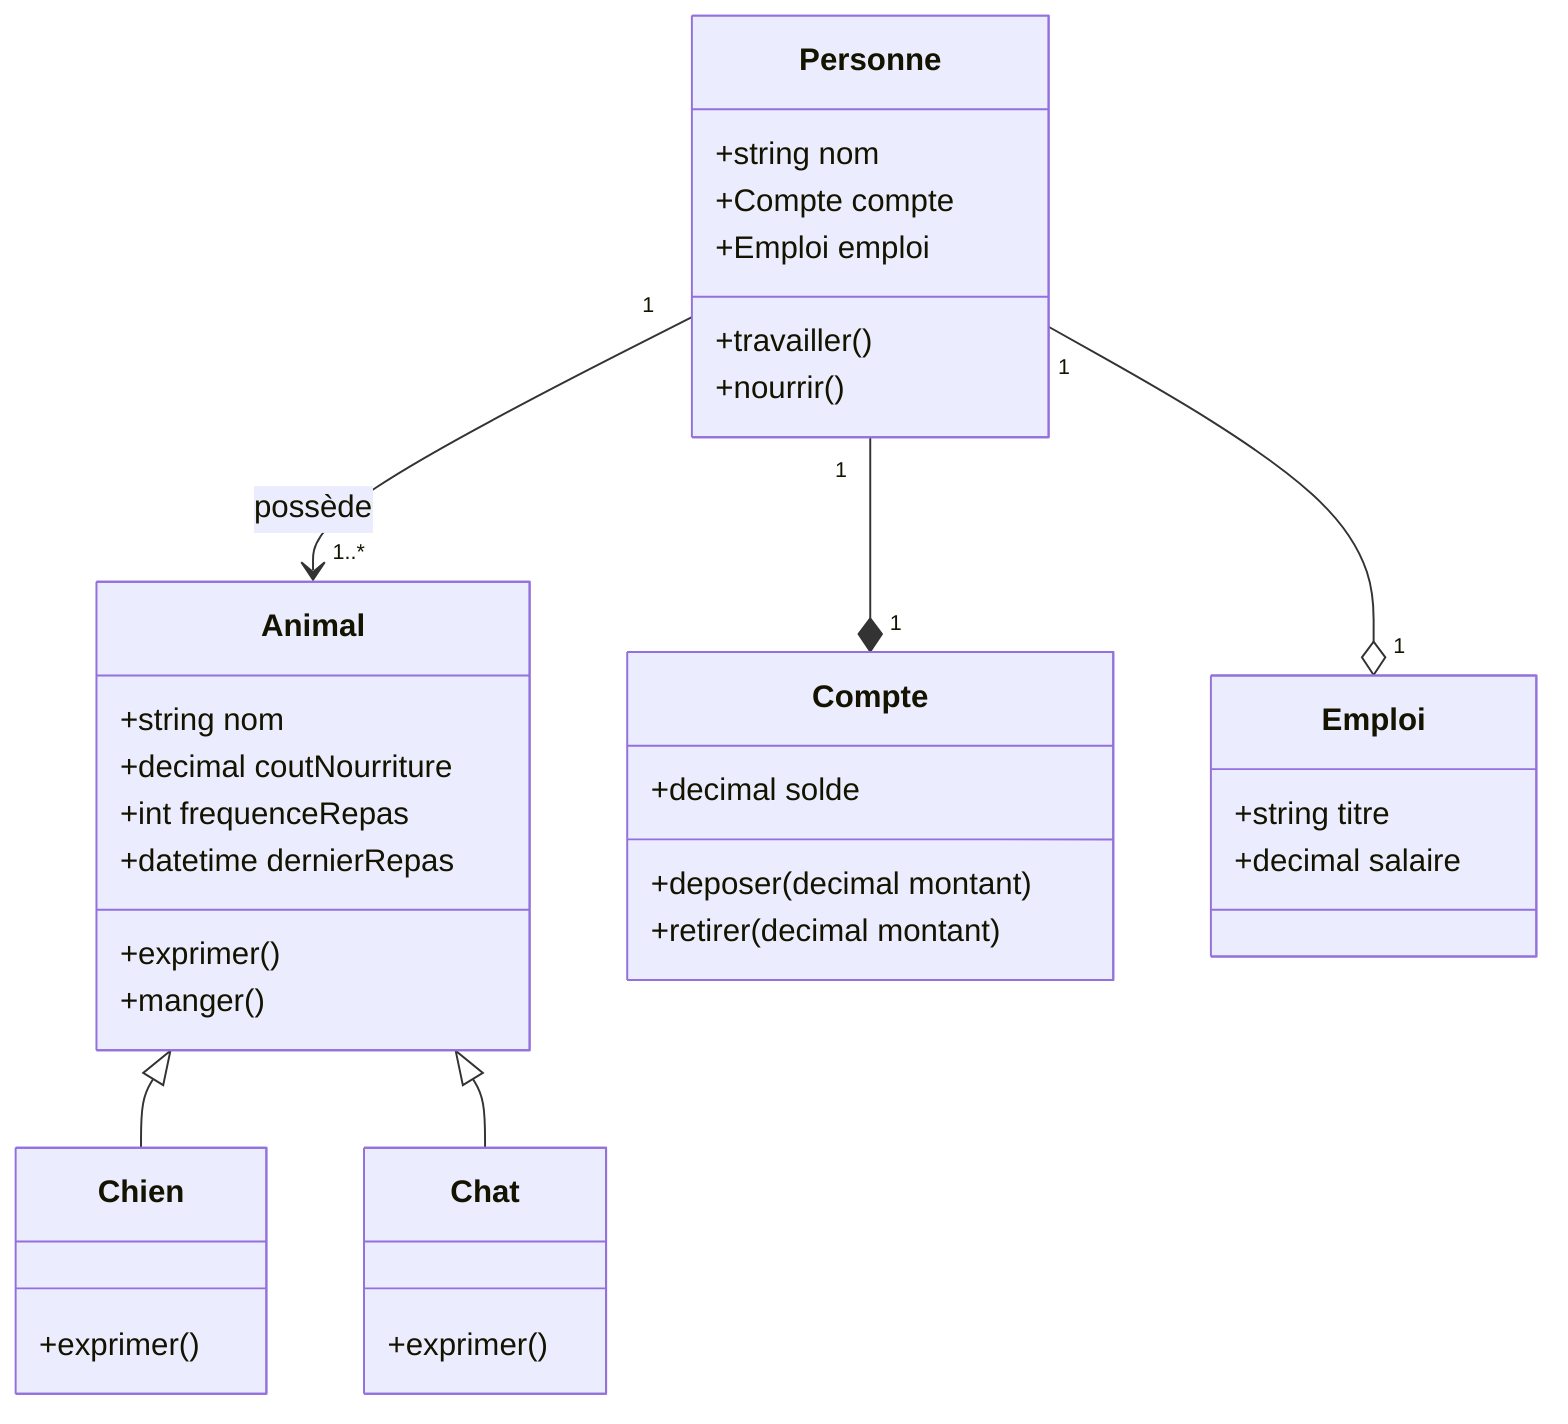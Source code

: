 classDiagram
    Animal <|-- Chien
    Animal <|-- Chat
    Personne "1" --> "1..*" Animal : possède
    Personne "1" --* "1" Compte
    Personne "1" --o "1" Emploi



    class Animal{
        +string nom
        +decimal coutNourriture
        +int frequenceRepas
        +datetime dernierRepas

        +exprimer()
        +manger()
    }

    class Chien{
        +exprimer()
    }

    class Chat{
        +exprimer()
    }

    class Personne{
        +string nom
        +Compte compte
        +Emploi emploi

        +travailler()
        +nourrir()
    }

    class Compte{
        +decimal solde

        +deposer(decimal montant)
        +retirer(decimal montant)
    }

    class Emploi{
        +string titre
        +decimal salaire


    }